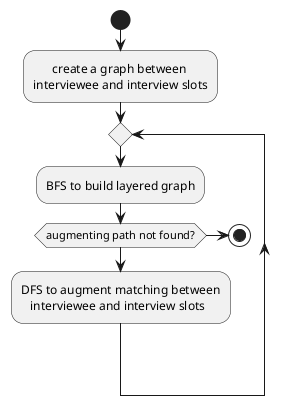 @startuml
start
:      create a graph between
interviewee and interview slots;

repeat
:BFS to build layered graph;
    if (augmenting path not found?)
        stop
    else
        :DFS to augment matching between
           interviewee and interview slots;
@enduml
